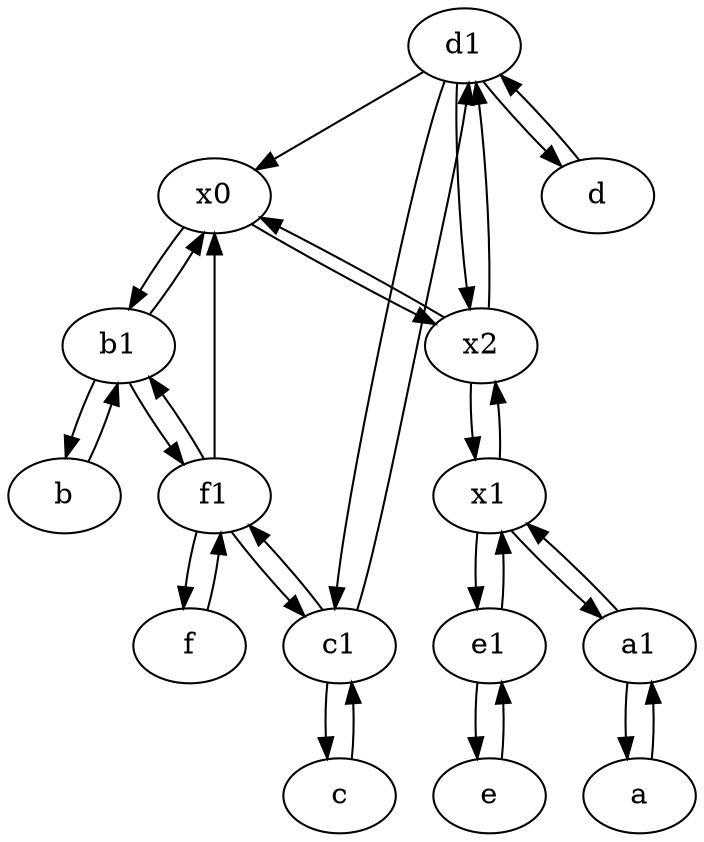digraph  {
	d1 [pos="25,30!"];
	c [pos="20,10!"];
	b1 [pos="45,20!"];
	x0;
	a [pos="40,10!"];
	e [pos="30,50!"];
	e1 [pos="25,45!"];
	x2;
	d [pos="20,30!"];
	a1 [pos="40,15!"];
	f [pos="15,45!"];
	c1 [pos="30,15!"];
	b [pos="50,20!"];
	x1;
	f1;
	b -> b1;
	e1 -> x1;
	f -> f1;
	x0 -> x2;
	a1 -> a;
	d1 -> c1;
	d1 -> x0;
	x1 -> a1;
	x1 -> x2;
	e1 -> e;
	e -> e1;
	a -> a1;
	f1 -> x0;
	c1 -> f1;
	a1 -> x1;
	x0 -> b1;
	f1 -> b1;
	b1 -> x0;
	x2 -> x0;
	x1 -> e1;
	f1 -> f;
	c1 -> d1;
	b1 -> f1;
	b1 -> b;
	d1 -> d;
	x2 -> x1;
	d -> d1;
	x2 -> d1;
	c1 -> c;
	c -> c1;
	f1 -> c1;
	d1 -> x2;

	}